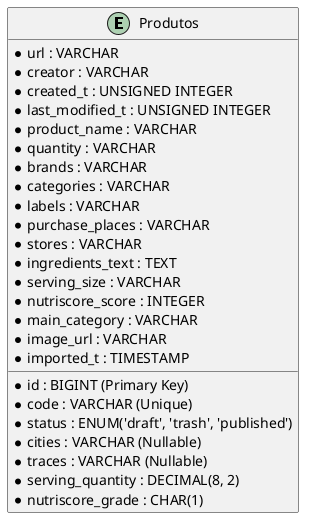 @startuml
entity "Produtos" {
    * id : BIGINT (Primary Key)
    * code : VARCHAR (Unique)
    * status : ENUM('draft', 'trash', 'published')
    * url : VARCHAR
    * creator : VARCHAR
    * created_t : UNSIGNED INTEGER
    * last_modified_t : UNSIGNED INTEGER
    * product_name : VARCHAR
    * quantity : VARCHAR
    * brands : VARCHAR
    * categories : VARCHAR
    * labels : VARCHAR
    * cities : VARCHAR (Nullable)
    * purchase_places : VARCHAR
    * stores : VARCHAR
    * ingredients_text : TEXT
    * traces : VARCHAR (Nullable)
    * serving_size : VARCHAR
    * serving_quantity : DECIMAL(8, 2)
    * nutriscore_score : INTEGER
    * nutriscore_grade : CHAR(1)
    * main_category : VARCHAR
    * image_url : VARCHAR
    * imported_t : TIMESTAMP
}
@enduml
